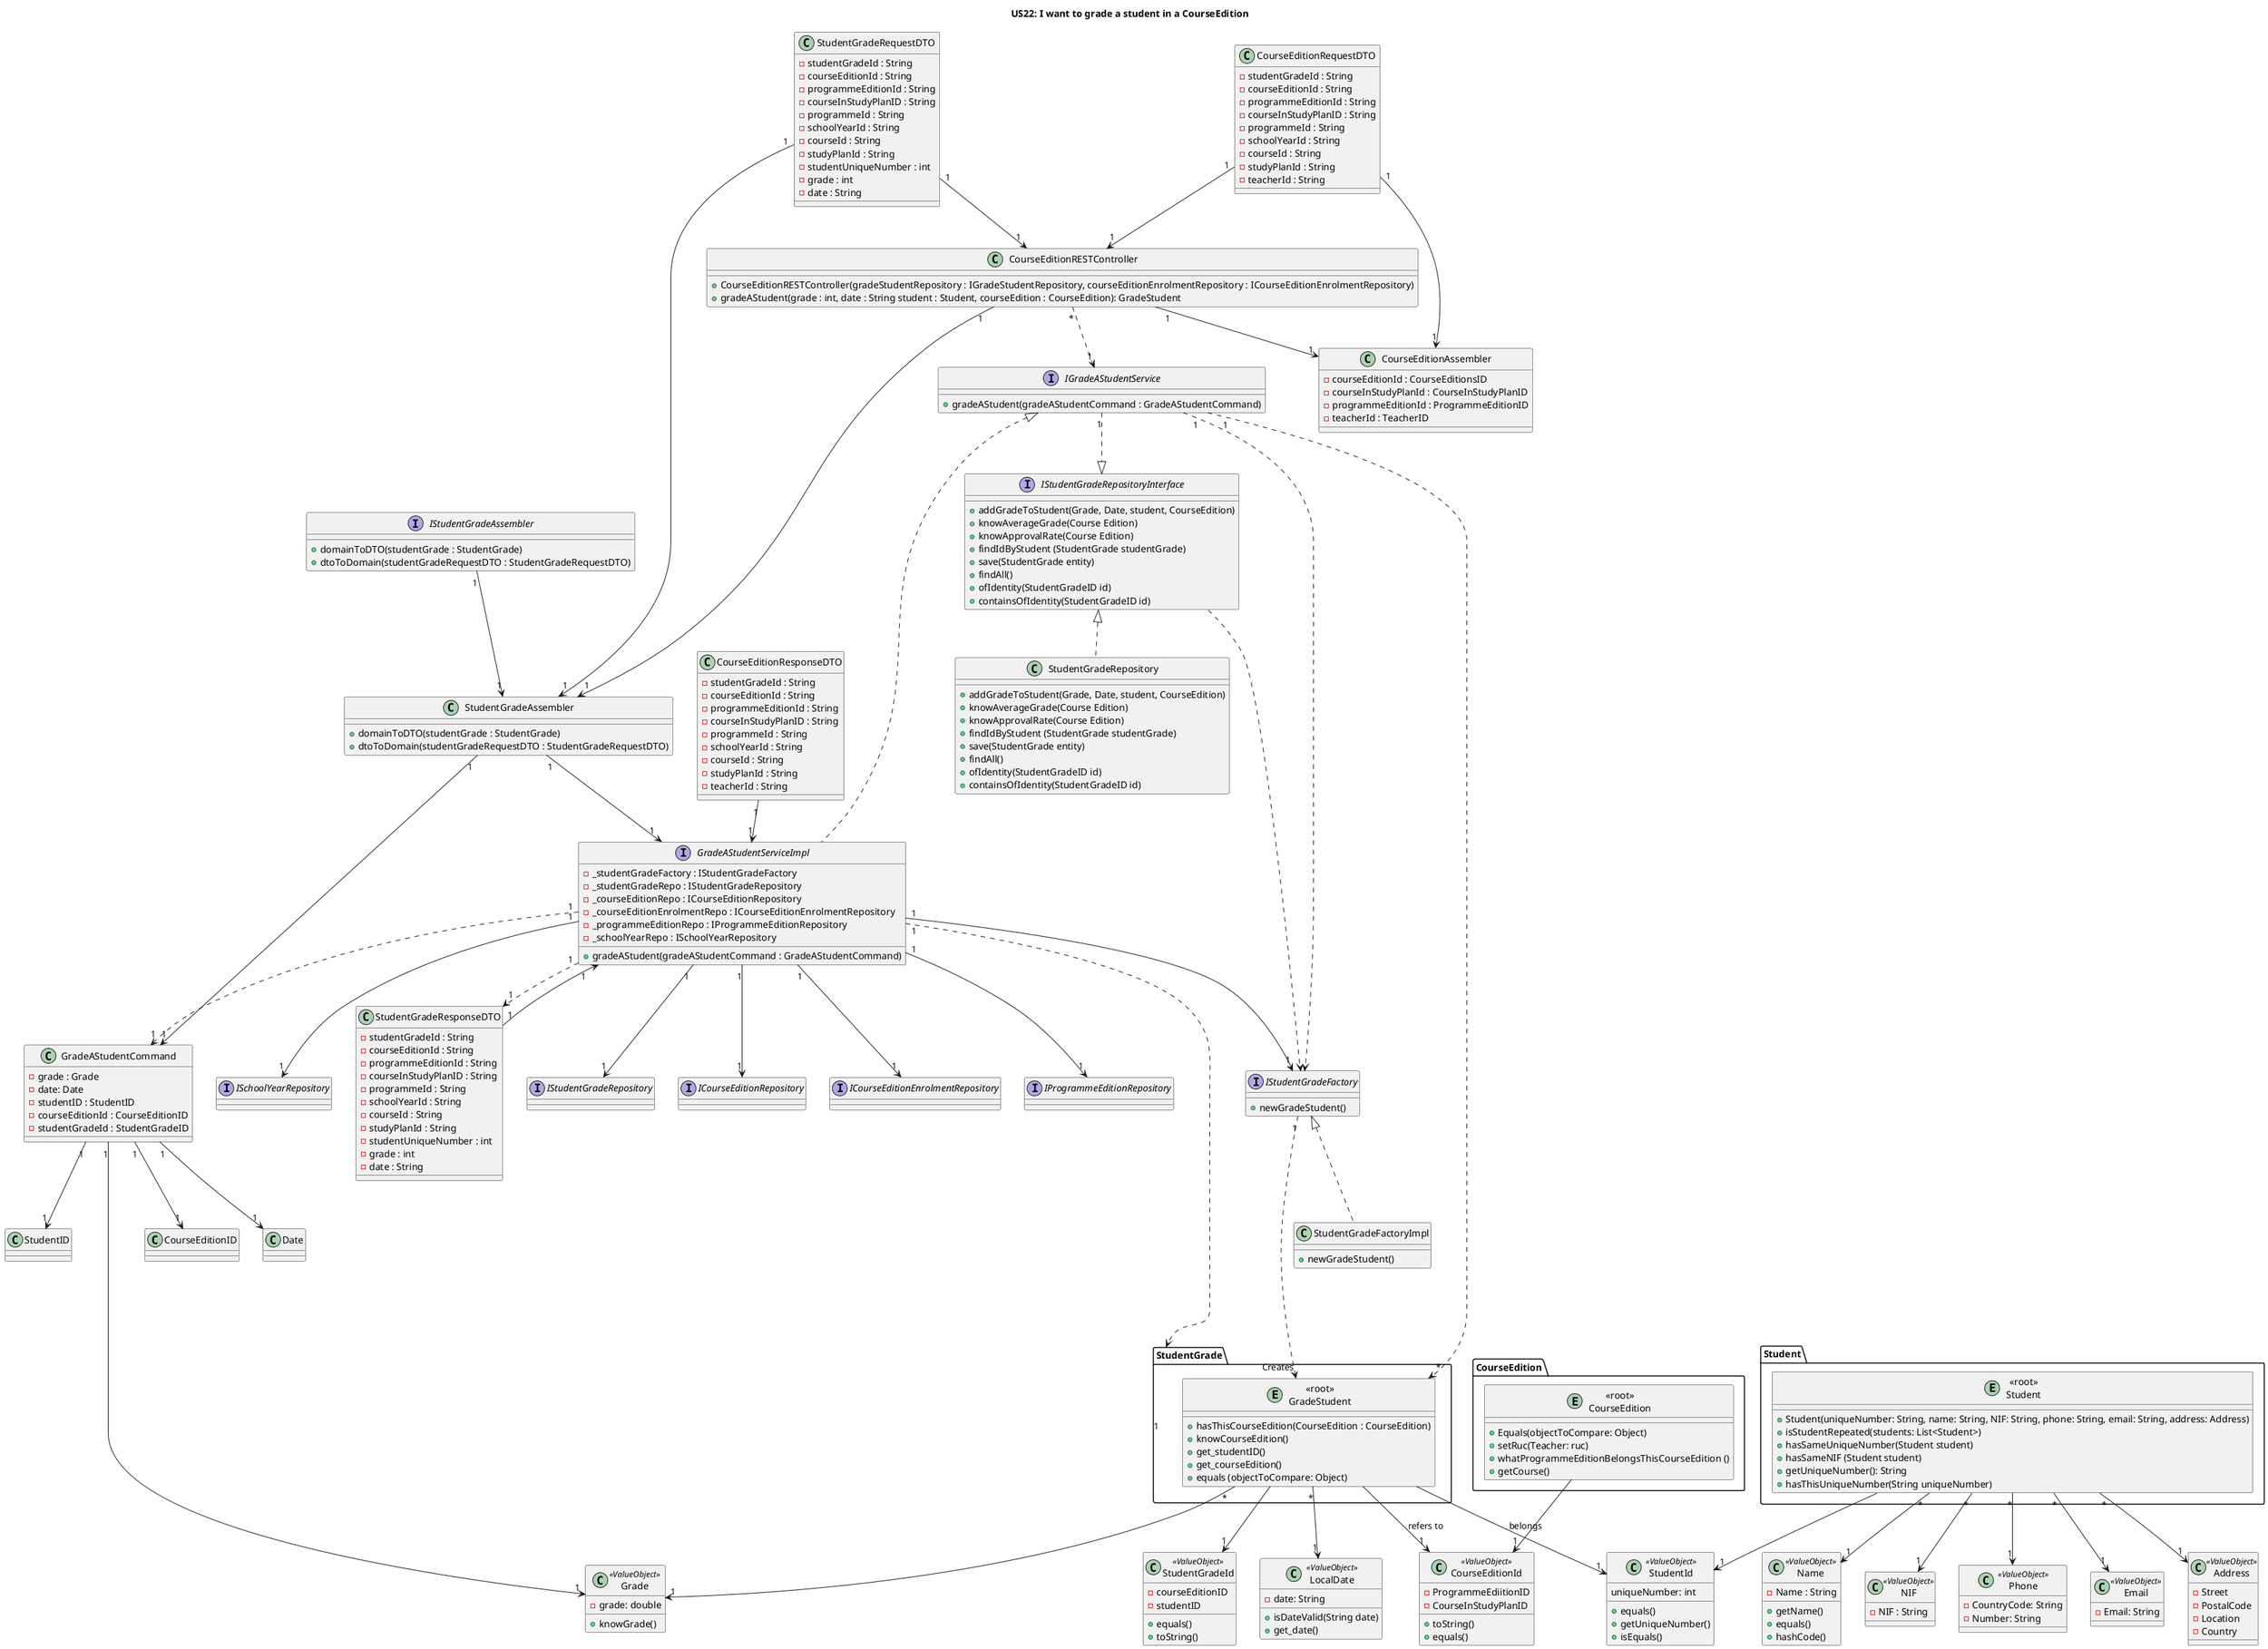 @startuml
title US22: I want to grade a student in a CourseEdition
'left to right direction

class CourseEditionRESTController {
    +CourseEditionRESTController(gradeStudentRepository : IGradeStudentRepository, courseEditionEnrolmentRepository : ICourseEditionEnrolmentRepository)
    +gradeAStudent(grade : int, date : String student : Student, courseEdition : CourseEdition): GradeStudent
}

interface IGradeAStudentService {
        +gradeAStudent(gradeAStudentCommand : GradeAStudentCommand)
}

interface GradeAStudentServiceImpl {
        -_studentGradeFactory : IStudentGradeFactory
        -_studentGradeRepo : IStudentGradeRepository
        -_courseEditionRepo : ICourseEditionRepository
        -_courseEditionEnrolmentRepo : ICourseEditionEnrolmentRepository
        -_programmeEditionRepo : IProgrammeEditionRepository
        -_schoolYearRepo : ISchoolYearRepository
        +gradeAStudent(gradeAStudentCommand : GradeAStudentCommand)
}

interface IStudentGradeFactory
interface IStudentGradeRepository
interface ICourseEditionRepository
interface ICourseEditionEnrolmentRepository
interface IProgrammeEditionRepository
interface ISchoolYearRepository

interface IStudentGradeAssembler {
    +domainToDTO(studentGrade : StudentGrade)
    +dtoToDomain(studentGradeRequestDTO : StudentGradeRequestDTO)
}

class StudentGradeAssembler {
    +domainToDTO(studentGrade : StudentGrade)
    +dtoToDomain(studentGradeRequestDTO : StudentGradeRequestDTO)
}

class StudentGradeRequestDTO {
    -studentGradeId : String
    -courseEditionId : String
    -programmeEditionId : String
    -courseInStudyPlanID : String
    -programmeId : String
    -schoolYearId : String
    -courseId : String
    -studyPlanId : String
    -studentUniqueNumber : int
    -grade : int
    -date : String
}

class StudentGradeResponseDTO {
    -studentGradeId : String
    -courseEditionId : String
    -programmeEditionId : String
    -courseInStudyPlanID : String
    -programmeId : String
    -schoolYearId : String
    -courseId : String
    -studyPlanId : String
    -studentUniqueNumber : int
    -grade : int
    -date : String
}

class GradeAStudentCommand {
    -grade : Grade
    -date: Date
    -studentID : StudentID
    -courseEditionId : CourseEditionID
    -studentGradeId : StudentGradeID
}

class CourseEditionRequestDTO {
    -studentGradeId : String
    -courseEditionId : String
    -programmeEditionId : String
    -courseInStudyPlanID : String
    -programmeId : String
    -schoolYearId : String
    -courseId : String
    -studyPlanId : String
    -teacherId : String
}

class CourseEditionResponseDTO {
    -studentGradeId : String
    -courseEditionId : String
    -programmeEditionId : String
    -courseInStudyPlanID : String
    -programmeId : String
    -schoolYearId : String
    -courseId : String
    -studyPlanId : String
    -teacherId : String
}

class CourseEditionAssembler {
    -courseEditionId : CourseEditionsID
    -courseInStudyPlanId : CourseInStudyPlanID
    -programmeEditionId : ProgrammeEditionID
    -teacherId : TeacherID
}

package "StudentGrade" {
entity "<<root>>\nGradeStudent"  {
    +hasThisCourseEdition(CourseEdition : CourseEdition)
    +knowCourseEdition()
    +get_studentID()
    +get_courseEdition()
    +equals (objectToCompare: Object)

    }

}
class Grade <<ValueObject>> {
        -grade: double
        +knowGrade()
    }
    class LocalDate <<ValueObject>> {
            -date: String
            +isDateValid(String date)
            +get_date()
        }

 class StudentGradeId <<ValueObject>> {
    -courseEditionID
    -studentID
    +equals()
    +toString()
        }

class StudentGradeRepository {
    +addGradeToStudent(Grade, Date, student, CourseEdition)
    +knowAverageGrade(Course Edition)
    +knowApprovalRate(Course Edition)
    +findIdByStudent (StudentGrade studentGrade)
    +save(StudentGrade entity)
    +findAll()
    +ofIdentity(StudentGradeID id)
    +containsOfIdentity(StudentGradeID id)
}

interface IStudentGradeRepositoryInterface {
   +addGradeToStudent(Grade, Date, student, CourseEdition)
   +knowAverageGrade(Course Edition)
   +knowApprovalRate(Course Edition)
   +findIdByStudent (StudentGrade studentGrade)
       +save(StudentGrade entity)
       +findAll()
       +ofIdentity(StudentGradeID id)
       +containsOfIdentity(StudentGradeID id)
}

interface IStudentGradeFactory {
    +newGradeStudent()
}


class StudentGradeFactoryImpl {
    +newGradeStudent()
}



class StudentId <<ValueObject>> {
uniqueNumber: int
+equals()
+getUniqueNumber()
+isEquals()
            }

package "Student" {
entity "<<root>>\nStudent"  {
        +Student(uniqueNumber: String, name: String, NIF: String, phone: String, email: String, address: Address)
         +isStudentRepeated(students: List<Student>)
         +hasSameUniqueNumber(Student student)
         +hasSameNIF (Student student)
         +getUniqueNumber(): String
         +hasThisUniqueNumber(String uniqueNumber)

    }

    }
    class Name <<ValueObject>> {
                    -Name : String
                    +getName()
                    +equals()
                    +hashCode()
                }
        class NIF <<ValueObject>> {
                     -NIF : String
                }
        class Phone <<ValueObject>> {
                         -CountryCode: String
                         -Number: String
                    }
        class Email <<ValueObject>> {
                         -Email: String
                        }
         class Address <<ValueObject>> {
                         -Street
                         -PostalCode
                         -Location
                         -Country
                            }
class CourseEditionId <<ValueObject>> {
-ProgrammeEdiitionID
-CourseInStudyPlanID
+toString()
+equals()
            }


package "CourseEdition" {
entity "<<root>>\nCourseEdition"  {
        +Equals(objectToCompare: Object)
      +setRuc(Teacher: ruc)
      +whatProgrammeEditionBelongsThisCourseEdition ()
      +getCourse()

    }
    }


"<<root>>\nStudent" "*" --> "1" Name
"<<root>>\nStudent" "*" --> "1" NIF
"<<root>>\nStudent" "*" --> "1" Email
"<<root>>\nStudent" "*" --> "1" Phone
"<<root>>\nStudent" "*" --> "1" Address
"<<root>>\nGradeStudent" "*" --> "1" Grade
"<<root>>\nGradeStudent" "*" --> "1" LocalDate
"<<root>>\nGradeStudent" --> "1" StudentId: belongs
"<<root>>\nGradeStudent" --> "1" CourseEditionId : refers to
IGradeAStudentService "1" ....> IStudentGradeFactory
IStudentGradeFactory "1" ....> "Creates" "<<root>>\nGradeStudent"
IStudentGradeFactory  <|..  StudentGradeFactoryImpl

StudentGradeRequestDTO "1" --> "1" CourseEditionRESTController
CourseEditionRESTController "1" --> "1" StudentGradeAssembler
StudentGradeRequestDTO "1" --> "1" StudentGradeAssembler
StudentGradeAssembler "1" --> "1" GradeAStudentCommand
IStudentGradeAssembler "1" --> "1" StudentGradeAssembler
StudentGradeAssembler "1" --> "1" GradeAStudentServiceImpl
StudentGradeResponseDTO "1" --> "1" GradeAStudentServiceImpl


CourseEditionRequestDTO "1" --> "1" CourseEditionRESTController
CourseEditionRESTController "1" --> "1" CourseEditionAssembler
CourseEditionRequestDTO "1" --> "1" CourseEditionAssembler
CourseEditionResponseDTO "1" --> "1" GradeAStudentServiceImpl


"<<root>>\nGradeStudent" --> "1" StudentGradeId
"<<root>>\nCourseEdition" --> "1" CourseEditionId
"<<root>>\nStudent" --> "1" StudentId
IGradeAStudentService <|..GradeAStudentServiceImpl
IStudentGradeRepositoryInterface <|..StudentGradeRepository
IStudentGradeRepositoryInterface ....> IStudentGradeFactory


IGradeAStudentService "1" ....> "*" "<<root>>\nGradeStudent"


IGradeAStudentService "1" ..|> IStudentGradeRepositoryInterface
CourseEditionRESTController "*" ..> "1" IGradeAStudentService

GradeAStudentCommand "1" --> "1" Grade
GradeAStudentCommand "1" --> "1" Date
GradeAStudentCommand "1" --> "1" StudentID
GradeAStudentCommand "1" --> "1" CourseEditionID

GradeAStudentServiceImpl "1" ..> "1" GradeAStudentCommand
GradeAStudentServiceImpl "1" ..> "1" StudentGradeResponseDTO
GradeAStudentServiceImpl "1" ..> "1" StudentGrade

GradeAStudentServiceImpl "1" --> "1" IStudentGradeFactory
GradeAStudentServiceImpl "1" --> "1" IStudentGradeRepository
GradeAStudentServiceImpl "1" --> "1" ICourseEditionRepository
GradeAStudentServiceImpl "1" --> "1" ICourseEditionEnrolmentRepository
GradeAStudentServiceImpl "1" --> "1" IProgrammeEditionRepository
GradeAStudentServiceImpl "1" --> "1" ISchoolYearRepository


@enduml